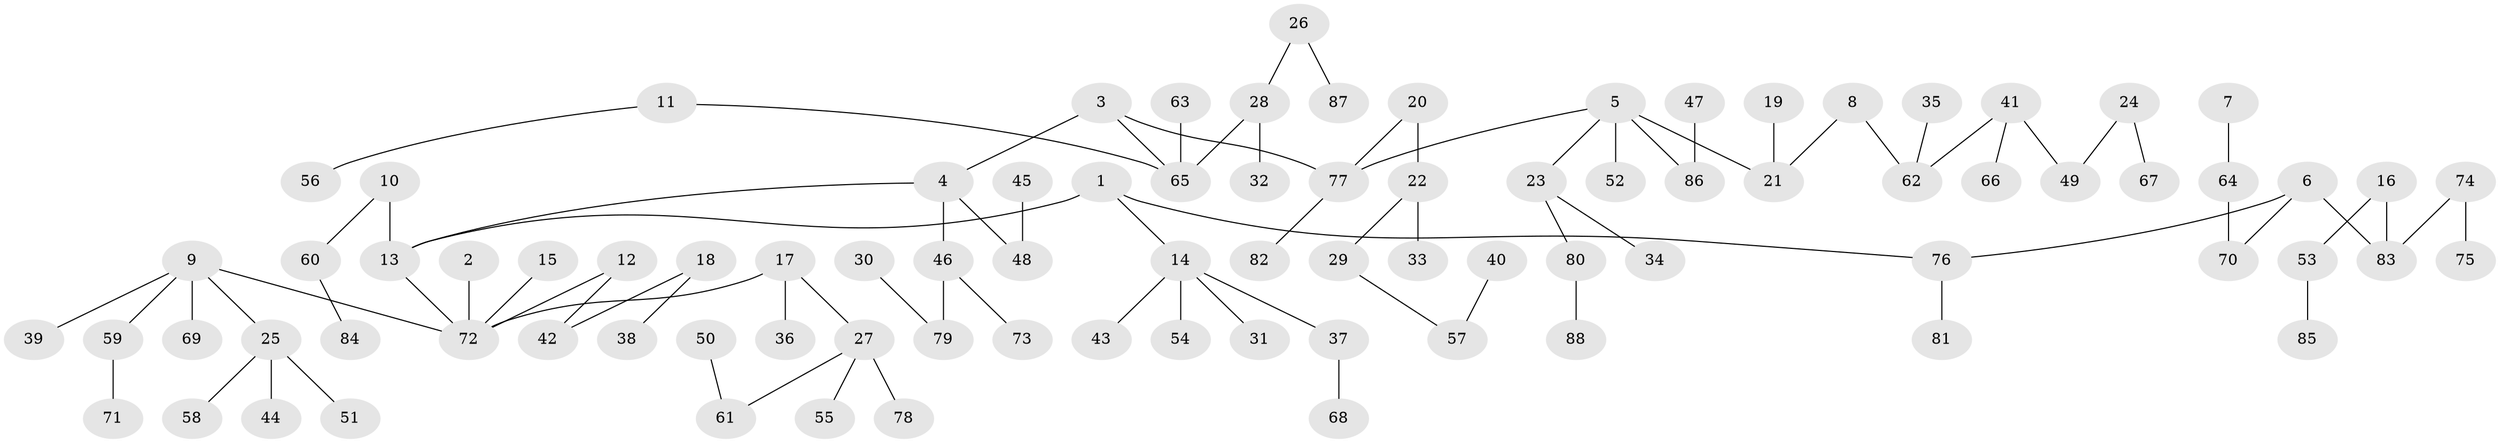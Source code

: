 // original degree distribution, {2: 0.2413793103448276, 8: 0.006896551724137931, 5: 0.04827586206896552, 3: 0.12413793103448276, 4: 0.06206896551724138, 1: 0.503448275862069, 6: 0.013793103448275862}
// Generated by graph-tools (version 1.1) at 2025/37/03/04/25 23:37:29]
// undirected, 88 vertices, 87 edges
graph export_dot {
  node [color=gray90,style=filled];
  1;
  2;
  3;
  4;
  5;
  6;
  7;
  8;
  9;
  10;
  11;
  12;
  13;
  14;
  15;
  16;
  17;
  18;
  19;
  20;
  21;
  22;
  23;
  24;
  25;
  26;
  27;
  28;
  29;
  30;
  31;
  32;
  33;
  34;
  35;
  36;
  37;
  38;
  39;
  40;
  41;
  42;
  43;
  44;
  45;
  46;
  47;
  48;
  49;
  50;
  51;
  52;
  53;
  54;
  55;
  56;
  57;
  58;
  59;
  60;
  61;
  62;
  63;
  64;
  65;
  66;
  67;
  68;
  69;
  70;
  71;
  72;
  73;
  74;
  75;
  76;
  77;
  78;
  79;
  80;
  81;
  82;
  83;
  84;
  85;
  86;
  87;
  88;
  1 -- 13 [weight=1.0];
  1 -- 14 [weight=1.0];
  1 -- 76 [weight=1.0];
  2 -- 72 [weight=1.0];
  3 -- 4 [weight=1.0];
  3 -- 65 [weight=1.0];
  3 -- 77 [weight=1.0];
  4 -- 13 [weight=1.0];
  4 -- 46 [weight=1.0];
  4 -- 48 [weight=1.0];
  5 -- 21 [weight=1.0];
  5 -- 23 [weight=1.0];
  5 -- 52 [weight=1.0];
  5 -- 77 [weight=1.0];
  5 -- 86 [weight=1.0];
  6 -- 70 [weight=1.0];
  6 -- 76 [weight=1.0];
  6 -- 83 [weight=1.0];
  7 -- 64 [weight=1.0];
  8 -- 21 [weight=1.0];
  8 -- 62 [weight=1.0];
  9 -- 25 [weight=1.0];
  9 -- 39 [weight=1.0];
  9 -- 59 [weight=1.0];
  9 -- 69 [weight=1.0];
  9 -- 72 [weight=1.0];
  10 -- 13 [weight=1.0];
  10 -- 60 [weight=1.0];
  11 -- 56 [weight=1.0];
  11 -- 65 [weight=1.0];
  12 -- 42 [weight=1.0];
  12 -- 72 [weight=1.0];
  13 -- 72 [weight=1.0];
  14 -- 31 [weight=1.0];
  14 -- 37 [weight=1.0];
  14 -- 43 [weight=1.0];
  14 -- 54 [weight=1.0];
  15 -- 72 [weight=1.0];
  16 -- 53 [weight=1.0];
  16 -- 83 [weight=1.0];
  17 -- 27 [weight=1.0];
  17 -- 36 [weight=1.0];
  17 -- 72 [weight=1.0];
  18 -- 38 [weight=1.0];
  18 -- 42 [weight=1.0];
  19 -- 21 [weight=1.0];
  20 -- 22 [weight=1.0];
  20 -- 77 [weight=1.0];
  22 -- 29 [weight=1.0];
  22 -- 33 [weight=1.0];
  23 -- 34 [weight=1.0];
  23 -- 80 [weight=1.0];
  24 -- 49 [weight=1.0];
  24 -- 67 [weight=1.0];
  25 -- 44 [weight=1.0];
  25 -- 51 [weight=1.0];
  25 -- 58 [weight=1.0];
  26 -- 28 [weight=1.0];
  26 -- 87 [weight=1.0];
  27 -- 55 [weight=1.0];
  27 -- 61 [weight=1.0];
  27 -- 78 [weight=1.0];
  28 -- 32 [weight=1.0];
  28 -- 65 [weight=1.0];
  29 -- 57 [weight=1.0];
  30 -- 79 [weight=1.0];
  35 -- 62 [weight=1.0];
  37 -- 68 [weight=1.0];
  40 -- 57 [weight=1.0];
  41 -- 49 [weight=1.0];
  41 -- 62 [weight=1.0];
  41 -- 66 [weight=1.0];
  45 -- 48 [weight=1.0];
  46 -- 73 [weight=1.0];
  46 -- 79 [weight=1.0];
  47 -- 86 [weight=1.0];
  50 -- 61 [weight=1.0];
  53 -- 85 [weight=1.0];
  59 -- 71 [weight=1.0];
  60 -- 84 [weight=1.0];
  63 -- 65 [weight=1.0];
  64 -- 70 [weight=1.0];
  74 -- 75 [weight=1.0];
  74 -- 83 [weight=1.0];
  76 -- 81 [weight=1.0];
  77 -- 82 [weight=1.0];
  80 -- 88 [weight=1.0];
}
